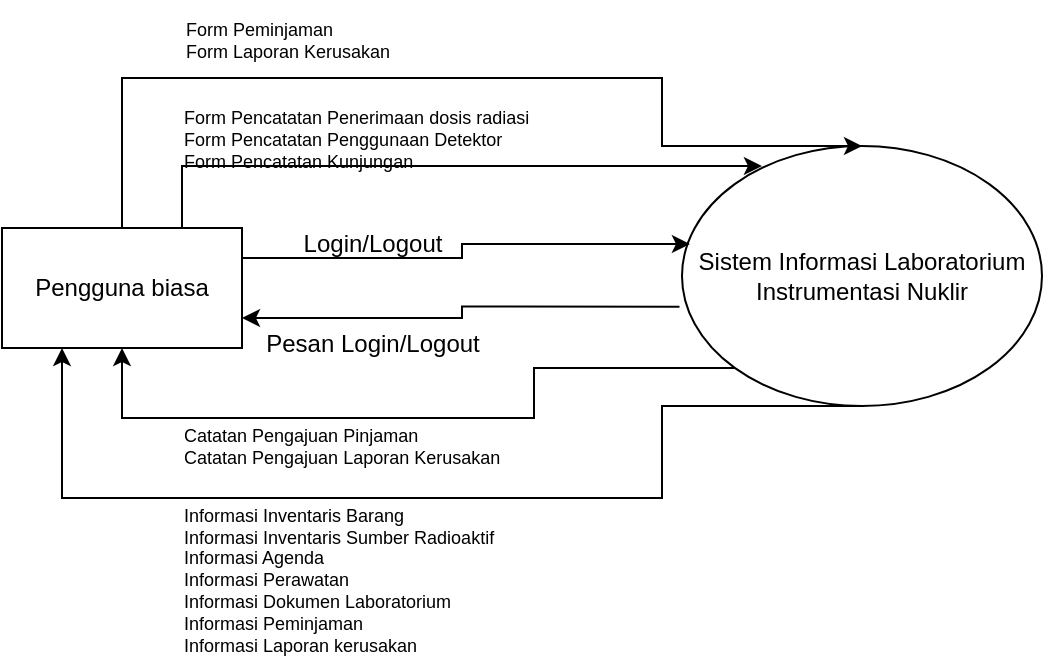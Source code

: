 <mxfile version="21.3.7" type="github">
  <diagram name="Context User" id="PffZLn2qhV7RO9Ww-wiQ">
    <mxGraphModel dx="1100" dy="618" grid="1" gridSize="10" guides="1" tooltips="1" connect="1" arrows="1" fold="1" page="1" pageScale="1" pageWidth="850" pageHeight="1100" math="0" shadow="0">
      <root>
        <mxCell id="0" />
        <mxCell id="1" parent="0" />
        <mxCell id="Au8QZbGvT433nqFfSNi3-16" style="edgeStyle=orthogonalEdgeStyle;rounded=0;orthogonalLoop=1;jettySize=auto;html=1;exitX=0;exitY=1;exitDx=0;exitDy=0;entryX=0.5;entryY=1;entryDx=0;entryDy=0;" edge="1" parent="1" source="Au8QZbGvT433nqFfSNi3-1" target="Au8QZbGvT433nqFfSNi3-4">
          <mxGeometry relative="1" as="geometry">
            <Array as="points">
              <mxPoint x="306" y="290" />
              <mxPoint x="100" y="290" />
            </Array>
          </mxGeometry>
        </mxCell>
        <mxCell id="Au8QZbGvT433nqFfSNi3-19" style="edgeStyle=orthogonalEdgeStyle;rounded=0;orthogonalLoop=1;jettySize=auto;html=1;exitX=0.5;exitY=1;exitDx=0;exitDy=0;entryX=0.25;entryY=1;entryDx=0;entryDy=0;" edge="1" parent="1" source="Au8QZbGvT433nqFfSNi3-1" target="Au8QZbGvT433nqFfSNi3-4">
          <mxGeometry relative="1" as="geometry">
            <Array as="points">
              <mxPoint x="370" y="330" />
              <mxPoint x="70" y="330" />
            </Array>
          </mxGeometry>
        </mxCell>
        <mxCell id="Au8QZbGvT433nqFfSNi3-1" value="Sistem Informasi Laboratorium Instrumentasi Nuklir" style="ellipse;whiteSpace=wrap;html=1;" vertex="1" parent="1">
          <mxGeometry x="380" y="154" width="180" height="130" as="geometry" />
        </mxCell>
        <mxCell id="Au8QZbGvT433nqFfSNi3-7" style="edgeStyle=orthogonalEdgeStyle;rounded=0;orthogonalLoop=1;jettySize=auto;html=1;exitX=0.75;exitY=0;exitDx=0;exitDy=0;entryX=0.222;entryY=0.077;entryDx=0;entryDy=0;entryPerimeter=0;" edge="1" parent="1" source="Au8QZbGvT433nqFfSNi3-4" target="Au8QZbGvT433nqFfSNi3-1">
          <mxGeometry relative="1" as="geometry" />
        </mxCell>
        <mxCell id="Au8QZbGvT433nqFfSNi3-8" style="edgeStyle=orthogonalEdgeStyle;rounded=0;orthogonalLoop=1;jettySize=auto;html=1;exitX=1;exitY=0.25;exitDx=0;exitDy=0;entryX=0.022;entryY=0.377;entryDx=0;entryDy=0;entryPerimeter=0;" edge="1" parent="1" source="Au8QZbGvT433nqFfSNi3-4" target="Au8QZbGvT433nqFfSNi3-1">
          <mxGeometry relative="1" as="geometry">
            <mxPoint x="270" y="210" as="targetPoint" />
          </mxGeometry>
        </mxCell>
        <mxCell id="Au8QZbGvT433nqFfSNi3-9" style="edgeStyle=orthogonalEdgeStyle;rounded=0;orthogonalLoop=1;jettySize=auto;html=1;exitX=1;exitY=0.75;exitDx=0;exitDy=0;entryX=-0.007;entryY=0.618;entryDx=0;entryDy=0;entryPerimeter=0;startArrow=classic;startFill=1;endArrow=none;endFill=0;" edge="1" parent="1" source="Au8QZbGvT433nqFfSNi3-4" target="Au8QZbGvT433nqFfSNi3-1">
          <mxGeometry relative="1" as="geometry" />
        </mxCell>
        <mxCell id="Au8QZbGvT433nqFfSNi3-13" style="edgeStyle=orthogonalEdgeStyle;rounded=0;orthogonalLoop=1;jettySize=auto;html=1;exitX=0.5;exitY=0;exitDx=0;exitDy=0;entryX=0.5;entryY=0;entryDx=0;entryDy=0;" edge="1" parent="1" source="Au8QZbGvT433nqFfSNi3-4" target="Au8QZbGvT433nqFfSNi3-1">
          <mxGeometry relative="1" as="geometry">
            <Array as="points">
              <mxPoint x="100" y="120" />
              <mxPoint x="370" y="120" />
            </Array>
          </mxGeometry>
        </mxCell>
        <mxCell id="Au8QZbGvT433nqFfSNi3-4" value="Pengguna biasa" style="rounded=0;whiteSpace=wrap;html=1;" vertex="1" parent="1">
          <mxGeometry x="40" y="195" width="120" height="60" as="geometry" />
        </mxCell>
        <mxCell id="Au8QZbGvT433nqFfSNi3-10" value="Login/Logout" style="text;html=1;align=center;verticalAlign=middle;resizable=0;points=[];autosize=1;strokeColor=none;fillColor=none;" vertex="1" parent="1">
          <mxGeometry x="180" y="188" width="90" height="30" as="geometry" />
        </mxCell>
        <mxCell id="Au8QZbGvT433nqFfSNi3-11" value="Pesan Login/Logout" style="text;html=1;align=center;verticalAlign=middle;resizable=0;points=[];autosize=1;strokeColor=none;fillColor=none;" vertex="1" parent="1">
          <mxGeometry x="160" y="238" width="130" height="30" as="geometry" />
        </mxCell>
        <mxCell id="Au8QZbGvT433nqFfSNi3-12" value="Form Pencatatan Penerimaan dosis radiasi&lt;br style=&quot;font-size: 9px;&quot;&gt;Form Pencatatan Penggunaan Detektor&lt;br style=&quot;font-size: 9px;&quot;&gt;Form Pencatatan Kunjungan" style="text;html=1;align=left;verticalAlign=middle;resizable=0;points=[];autosize=1;strokeColor=none;fillColor=none;fontSize=9;" vertex="1" parent="1">
          <mxGeometry x="129" y="126" width="200" height="50" as="geometry" />
        </mxCell>
        <mxCell id="Au8QZbGvT433nqFfSNi3-15" value="Form Peminjaman&lt;br&gt;Form Laporan Kerusakan" style="text;html=1;align=left;verticalAlign=middle;resizable=0;points=[];autosize=1;strokeColor=none;fillColor=none;fontSize=9;" vertex="1" parent="1">
          <mxGeometry x="130" y="81" width="130" height="40" as="geometry" />
        </mxCell>
        <mxCell id="Au8QZbGvT433nqFfSNi3-17" value="Informasi Inventaris Barang&lt;br&gt;Informasi Inventaris Sumber Radioaktif&lt;br&gt;Informasi Agenda&lt;br&gt;Informasi Perawatan&lt;br&gt;Informasi Dokumen Laboratorium&lt;br&gt;Informasi Peminjaman&lt;br&gt;Informasi Laporan kerusakan" style="text;html=1;align=left;verticalAlign=middle;resizable=0;points=[];autosize=1;strokeColor=none;fillColor=none;fontSize=9;" vertex="1" parent="1">
          <mxGeometry x="129" y="326" width="180" height="90" as="geometry" />
        </mxCell>
        <mxCell id="Au8QZbGvT433nqFfSNi3-18" value="Catatan Pengajuan Pinjaman&lt;br&gt;Catatan Pengajuan Laporan Kerusakan" style="text;html=1;align=left;verticalAlign=middle;resizable=0;points=[];autosize=1;strokeColor=none;fillColor=none;fontSize=9;" vertex="1" parent="1">
          <mxGeometry x="129" y="284" width="180" height="40" as="geometry" />
        </mxCell>
      </root>
    </mxGraphModel>
  </diagram>
</mxfile>
